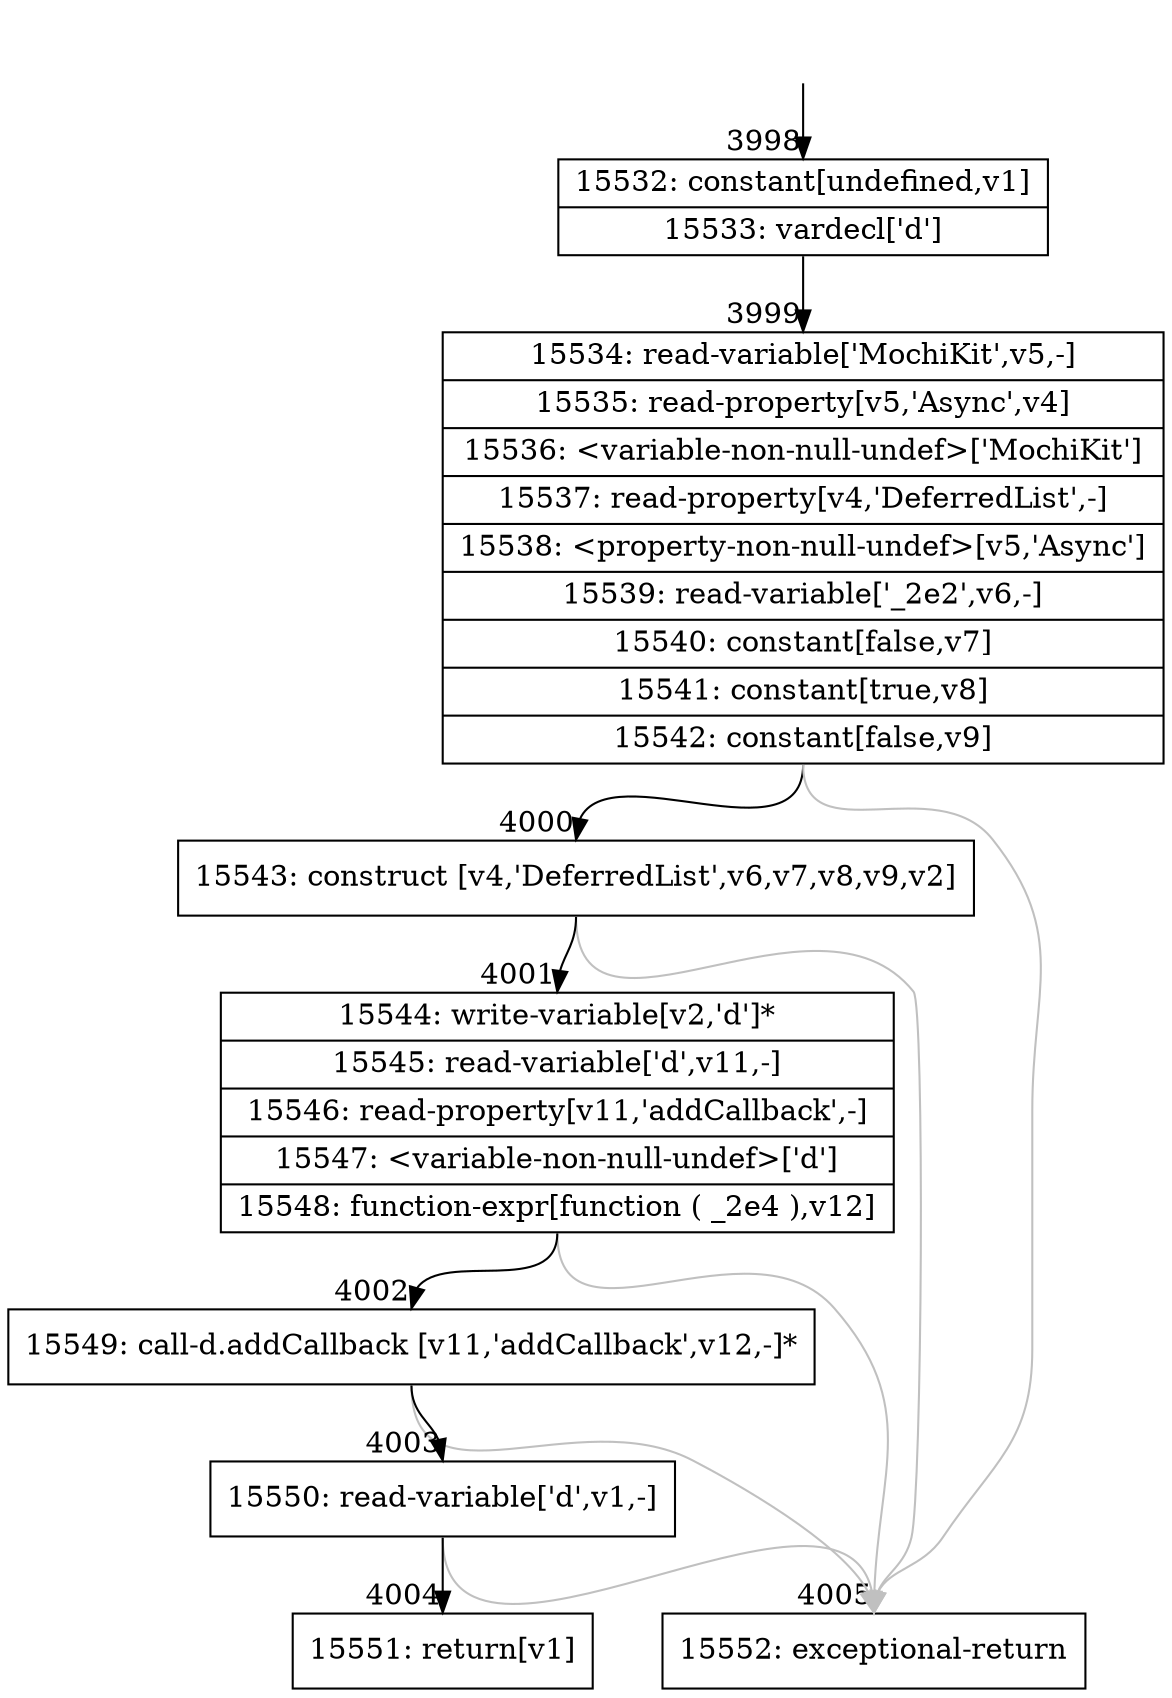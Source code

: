 digraph {
rankdir="TD"
BB_entry302[shape=none,label=""];
BB_entry302 -> BB3998 [tailport=s, headport=n, headlabel="    3998"]
BB3998 [shape=record label="{15532: constant[undefined,v1]|15533: vardecl['d']}" ] 
BB3998 -> BB3999 [tailport=s, headport=n, headlabel="      3999"]
BB3999 [shape=record label="{15534: read-variable['MochiKit',v5,-]|15535: read-property[v5,'Async',v4]|15536: \<variable-non-null-undef\>['MochiKit']|15537: read-property[v4,'DeferredList',-]|15538: \<property-non-null-undef\>[v5,'Async']|15539: read-variable['_2e2',v6,-]|15540: constant[false,v7]|15541: constant[true,v8]|15542: constant[false,v9]}" ] 
BB3999 -> BB4000 [tailport=s, headport=n, headlabel="      4000"]
BB3999 -> BB4005 [tailport=s, headport=n, color=gray, headlabel="      4005"]
BB4000 [shape=record label="{15543: construct [v4,'DeferredList',v6,v7,v8,v9,v2]}" ] 
BB4000 -> BB4001 [tailport=s, headport=n, headlabel="      4001"]
BB4000 -> BB4005 [tailport=s, headport=n, color=gray]
BB4001 [shape=record label="{15544: write-variable[v2,'d']*|15545: read-variable['d',v11,-]|15546: read-property[v11,'addCallback',-]|15547: \<variable-non-null-undef\>['d']|15548: function-expr[function ( _2e4 ),v12]}" ] 
BB4001 -> BB4002 [tailport=s, headport=n, headlabel="      4002"]
BB4001 -> BB4005 [tailport=s, headport=n, color=gray]
BB4002 [shape=record label="{15549: call-d.addCallback [v11,'addCallback',v12,-]*}" ] 
BB4002 -> BB4003 [tailport=s, headport=n, headlabel="      4003"]
BB4002 -> BB4005 [tailport=s, headport=n, color=gray]
BB4003 [shape=record label="{15550: read-variable['d',v1,-]}" ] 
BB4003 -> BB4004 [tailport=s, headport=n, headlabel="      4004"]
BB4003 -> BB4005 [tailport=s, headport=n, color=gray]
BB4004 [shape=record label="{15551: return[v1]}" ] 
BB4005 [shape=record label="{15552: exceptional-return}" ] 
//#$~ 2686
}
